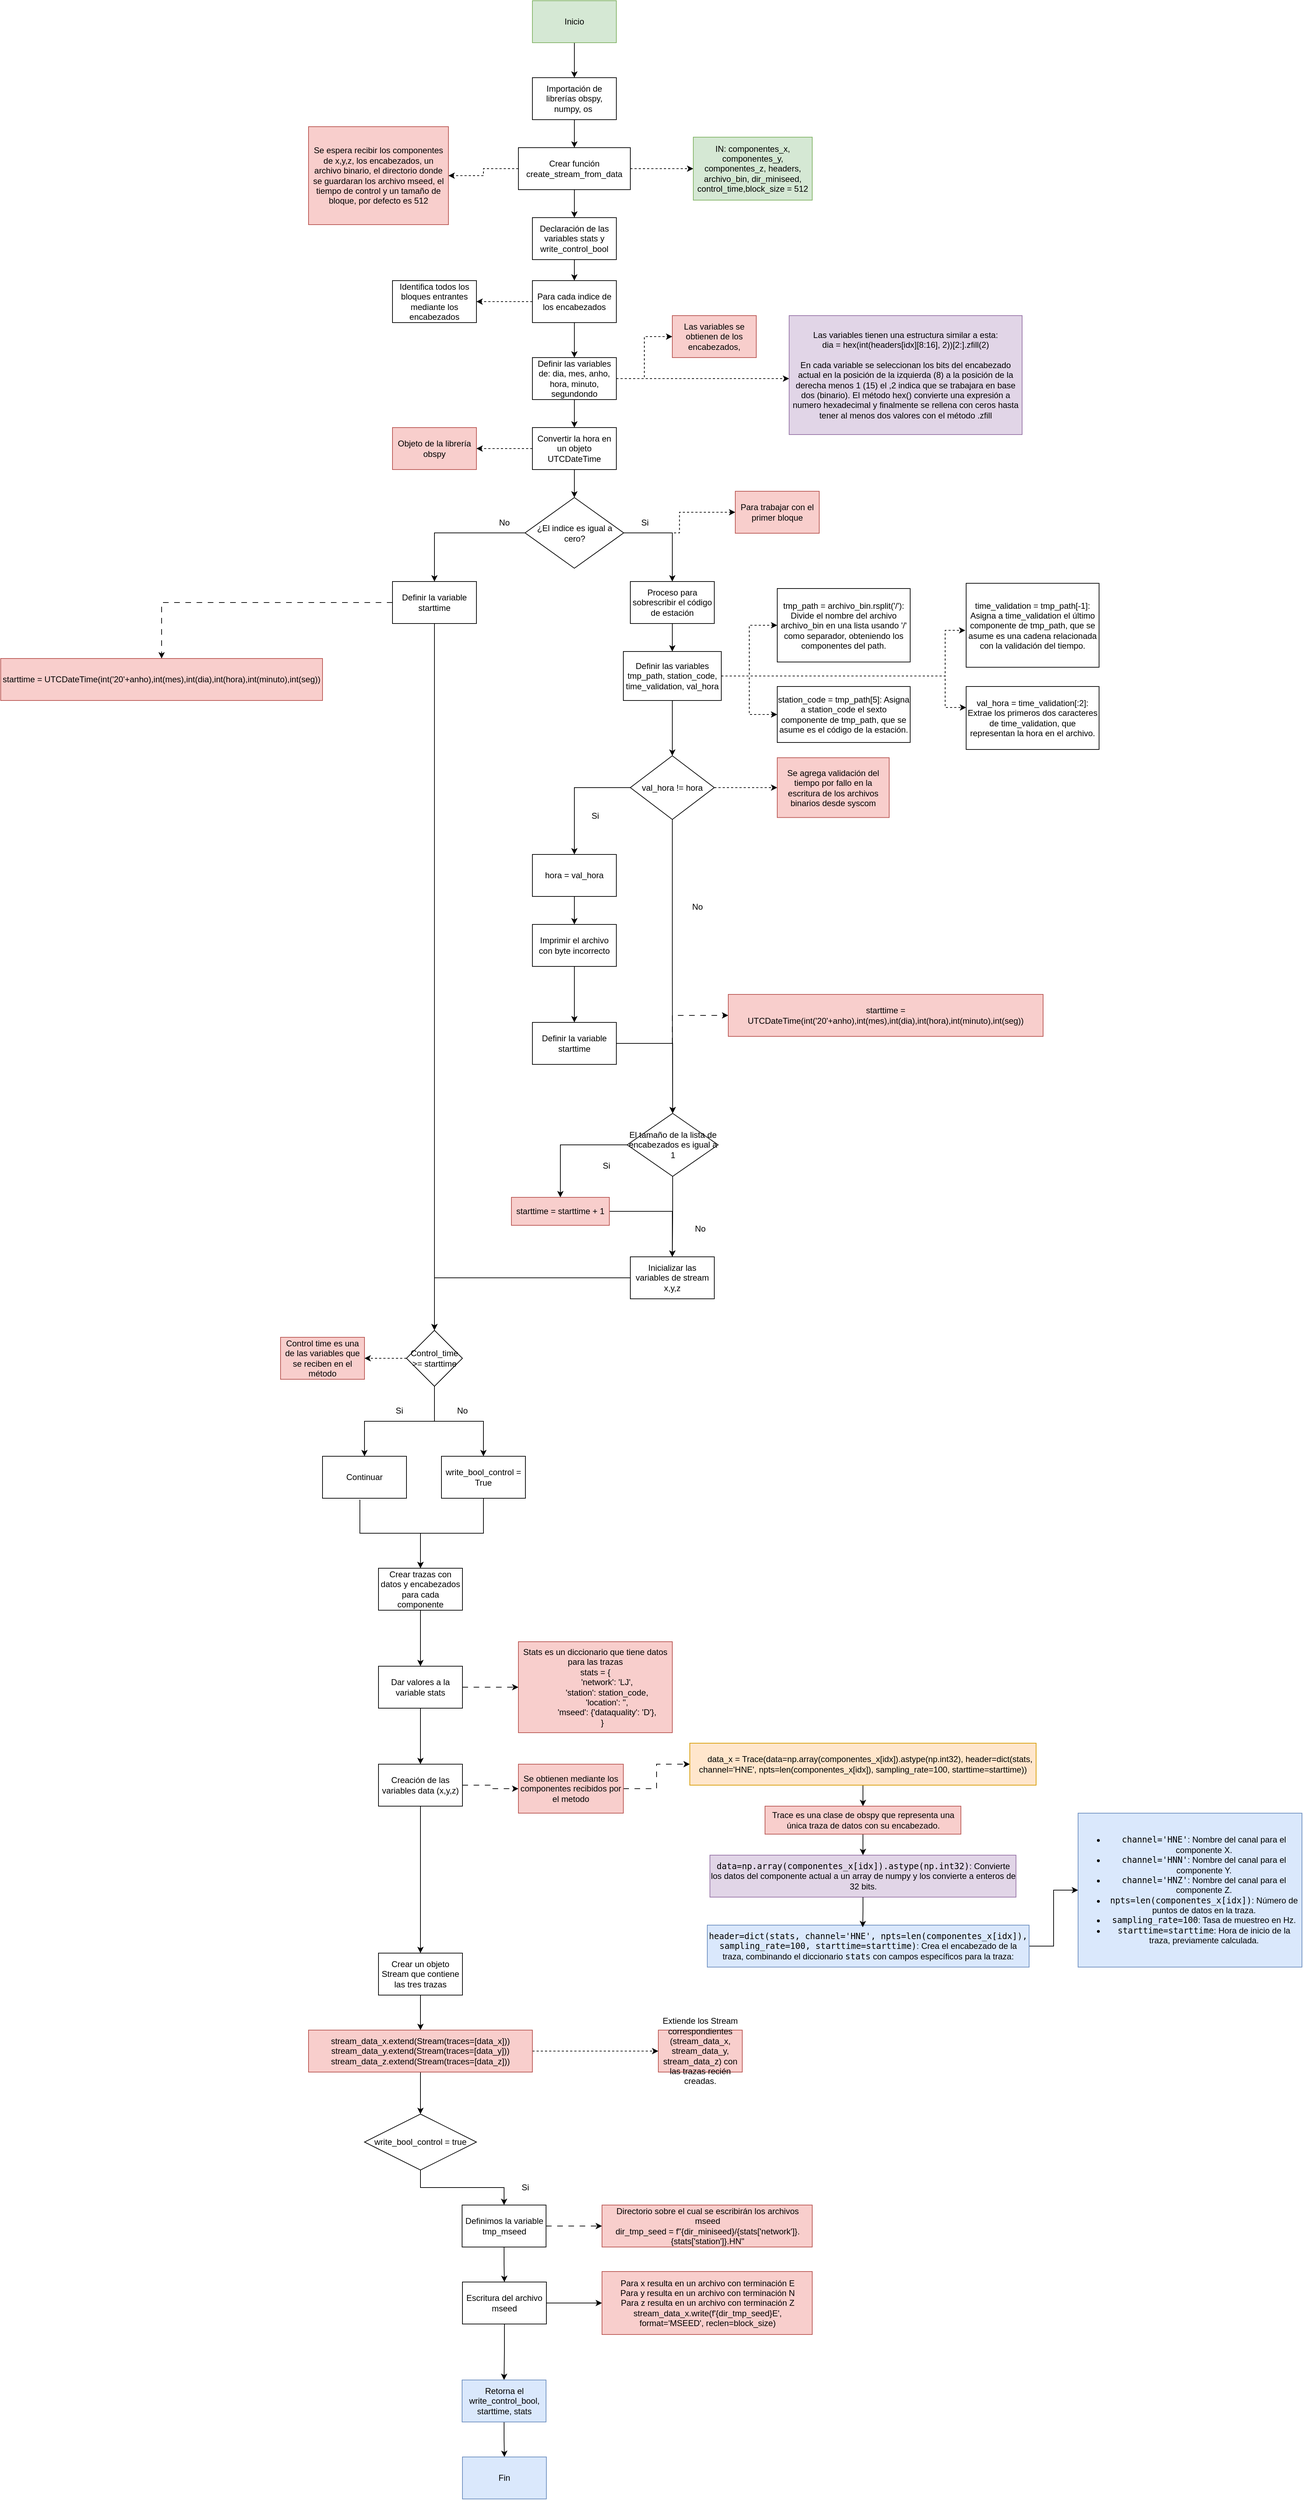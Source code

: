 <mxfile version="24.4.6" type="device">
  <diagram name="Página-1" id="OCESt99P7ZU4rnC9enDc">
    <mxGraphModel dx="4724" dy="2271" grid="1" gridSize="10" guides="1" tooltips="1" connect="1" arrows="1" fold="1" page="1" pageScale="1" pageWidth="827" pageHeight="1169" math="0" shadow="0">
      <root>
        <mxCell id="0" />
        <mxCell id="1" parent="0" />
        <mxCell id="uBLrUGadxd64Qi-E-q06-52" value="" style="edgeStyle=orthogonalEdgeStyle;rounded=0;orthogonalLoop=1;jettySize=auto;html=1;" edge="1" parent="1" source="uBLrUGadxd64Qi-E-q06-1" target="uBLrUGadxd64Qi-E-q06-51">
          <mxGeometry relative="1" as="geometry" />
        </mxCell>
        <mxCell id="uBLrUGadxd64Qi-E-q06-1" value="Inicio" style="rounded=0;whiteSpace=wrap;html=1;fillColor=#d5e8d4;strokeColor=#82b366;" vertex="1" parent="1">
          <mxGeometry x="340" y="10" width="120" height="60" as="geometry" />
        </mxCell>
        <mxCell id="uBLrUGadxd64Qi-E-q06-5" value="" style="edgeStyle=orthogonalEdgeStyle;rounded=0;orthogonalLoop=1;jettySize=auto;html=1;dashed=1;" edge="1" parent="1" source="uBLrUGadxd64Qi-E-q06-2" target="uBLrUGadxd64Qi-E-q06-4">
          <mxGeometry relative="1" as="geometry" />
        </mxCell>
        <mxCell id="uBLrUGadxd64Qi-E-q06-7" value="" style="edgeStyle=orthogonalEdgeStyle;rounded=0;orthogonalLoop=1;jettySize=auto;html=1;" edge="1" parent="1" source="uBLrUGadxd64Qi-E-q06-2" target="uBLrUGadxd64Qi-E-q06-6">
          <mxGeometry relative="1" as="geometry" />
        </mxCell>
        <mxCell id="uBLrUGadxd64Qi-E-q06-55" value="" style="edgeStyle=orthogonalEdgeStyle;rounded=0;orthogonalLoop=1;jettySize=auto;html=1;dashed=1;" edge="1" parent="1" source="uBLrUGadxd64Qi-E-q06-2" target="uBLrUGadxd64Qi-E-q06-54">
          <mxGeometry relative="1" as="geometry" />
        </mxCell>
        <mxCell id="uBLrUGadxd64Qi-E-q06-2" value="Crear&amp;nbsp;función create_stream_from_data" style="whiteSpace=wrap;html=1;rounded=0;" vertex="1" parent="1">
          <mxGeometry x="320" y="220" width="160" height="60" as="geometry" />
        </mxCell>
        <mxCell id="uBLrUGadxd64Qi-E-q06-4" value="&lt;div&gt;Se espera recibir los componentes de x,y,z, los encabezados, un archivo binario, el directorio donde se guardaran los archivo mseed, el tiempo de control y un tamaño de bloque, por defecto es 512&lt;br&gt;&lt;/div&gt;" style="whiteSpace=wrap;html=1;rounded=0;fillColor=#f8cecc;strokeColor=#b85450;" vertex="1" parent="1">
          <mxGeometry x="20" y="190" width="200" height="140" as="geometry" />
        </mxCell>
        <mxCell id="uBLrUGadxd64Qi-E-q06-9" value="" style="edgeStyle=orthogonalEdgeStyle;rounded=0;orthogonalLoop=1;jettySize=auto;html=1;" edge="1" parent="1" source="uBLrUGadxd64Qi-E-q06-6" target="uBLrUGadxd64Qi-E-q06-8">
          <mxGeometry relative="1" as="geometry" />
        </mxCell>
        <mxCell id="uBLrUGadxd64Qi-E-q06-6" value="Declaración de las variables stats y write_control_bool" style="whiteSpace=wrap;html=1;rounded=0;" vertex="1" parent="1">
          <mxGeometry x="340" y="320" width="120" height="60" as="geometry" />
        </mxCell>
        <mxCell id="uBLrUGadxd64Qi-E-q06-11" value="" style="edgeStyle=orthogonalEdgeStyle;rounded=0;orthogonalLoop=1;jettySize=auto;html=1;" edge="1" parent="1" source="uBLrUGadxd64Qi-E-q06-8" target="uBLrUGadxd64Qi-E-q06-10">
          <mxGeometry relative="1" as="geometry" />
        </mxCell>
        <mxCell id="uBLrUGadxd64Qi-E-q06-50" value="" style="edgeStyle=orthogonalEdgeStyle;rounded=0;orthogonalLoop=1;jettySize=auto;html=1;dashed=1;" edge="1" parent="1" source="uBLrUGadxd64Qi-E-q06-8" target="uBLrUGadxd64Qi-E-q06-49">
          <mxGeometry relative="1" as="geometry" />
        </mxCell>
        <mxCell id="uBLrUGadxd64Qi-E-q06-8" value="Para cada indice de los encabezados" style="whiteSpace=wrap;html=1;rounded=0;" vertex="1" parent="1">
          <mxGeometry x="340" y="410" width="120" height="60" as="geometry" />
        </mxCell>
        <mxCell id="uBLrUGadxd64Qi-E-q06-13" value="" style="edgeStyle=orthogonalEdgeStyle;rounded=0;orthogonalLoop=1;jettySize=auto;html=1;dashed=1;" edge="1" parent="1" source="uBLrUGadxd64Qi-E-q06-10" target="uBLrUGadxd64Qi-E-q06-12">
          <mxGeometry relative="1" as="geometry" />
        </mxCell>
        <mxCell id="uBLrUGadxd64Qi-E-q06-22" value="" style="edgeStyle=orthogonalEdgeStyle;rounded=0;orthogonalLoop=1;jettySize=auto;html=1;dashed=1;" edge="1" parent="1" source="uBLrUGadxd64Qi-E-q06-10" target="uBLrUGadxd64Qi-E-q06-21">
          <mxGeometry relative="1" as="geometry">
            <Array as="points">
              <mxPoint x="760" y="560" />
            </Array>
          </mxGeometry>
        </mxCell>
        <mxCell id="uBLrUGadxd64Qi-E-q06-32" value="" style="edgeStyle=orthogonalEdgeStyle;rounded=0;orthogonalLoop=1;jettySize=auto;html=1;" edge="1" parent="1" source="uBLrUGadxd64Qi-E-q06-10" target="uBLrUGadxd64Qi-E-q06-31">
          <mxGeometry relative="1" as="geometry" />
        </mxCell>
        <mxCell id="uBLrUGadxd64Qi-E-q06-10" value="Definir las variables de: dia, mes, anho, hora, minuto, segundondo" style="whiteSpace=wrap;html=1;rounded=0;" vertex="1" parent="1">
          <mxGeometry x="340" y="520" width="120" height="60" as="geometry" />
        </mxCell>
        <mxCell id="uBLrUGadxd64Qi-E-q06-12" value="Las variables se obtienen de los encabezados, " style="whiteSpace=wrap;html=1;rounded=0;fillColor=#f8cecc;strokeColor=#b85450;" vertex="1" parent="1">
          <mxGeometry x="540" y="460" width="120" height="60" as="geometry" />
        </mxCell>
        <mxCell id="uBLrUGadxd64Qi-E-q06-21" value="Las variables tienen una estructura similar a esta: &lt;br&gt;&lt;div&gt;dia = hex(int(headers[idx][8:16], 2))[2:].zfill(2)&lt;/div&gt;&lt;div&gt;&lt;br&gt;&lt;/div&gt;&lt;div&gt;En cada variable se seleccionan los bits del encabezado actual en la posición de la izquierda (8) a la posición de la derecha menos 1 (15) el ,2 indica que se trabajara en base dos (binario). El método hex() convierte una expresión a numero hexadecimal y finalmente se rellena con ceros hasta tener al menos dos valores con el método .zfill&lt;br&gt;&lt;/div&gt;" style="whiteSpace=wrap;html=1;rounded=0;fillColor=#e1d5e7;strokeColor=#9673a6;" vertex="1" parent="1">
          <mxGeometry x="707" y="460" width="333" height="170" as="geometry" />
        </mxCell>
        <mxCell id="uBLrUGadxd64Qi-E-q06-26" value="" style="edgeStyle=orthogonalEdgeStyle;rounded=0;orthogonalLoop=1;jettySize=auto;html=1;" edge="1" parent="1" source="uBLrUGadxd64Qi-E-q06-23" target="uBLrUGadxd64Qi-E-q06-25">
          <mxGeometry relative="1" as="geometry" />
        </mxCell>
        <mxCell id="uBLrUGadxd64Qi-E-q06-28" value="" style="edgeStyle=orthogonalEdgeStyle;rounded=0;orthogonalLoop=1;jettySize=auto;html=1;" edge="1" parent="1" source="uBLrUGadxd64Qi-E-q06-23" target="uBLrUGadxd64Qi-E-q06-27">
          <mxGeometry relative="1" as="geometry" />
        </mxCell>
        <mxCell id="uBLrUGadxd64Qi-E-q06-87" value="" style="edgeStyle=orthogonalEdgeStyle;rounded=0;orthogonalLoop=1;jettySize=auto;html=1;dashed=1;" edge="1" parent="1" source="uBLrUGadxd64Qi-E-q06-23" target="uBLrUGadxd64Qi-E-q06-86">
          <mxGeometry relative="1" as="geometry" />
        </mxCell>
        <mxCell id="uBLrUGadxd64Qi-E-q06-23" value="¿El indice es igual a cero?" style="rhombus;whiteSpace=wrap;html=1;rounded=0;" vertex="1" parent="1">
          <mxGeometry x="329.5" y="720" width="141" height="101" as="geometry" />
        </mxCell>
        <mxCell id="uBLrUGadxd64Qi-E-q06-35" value="" style="edgeStyle=orthogonalEdgeStyle;rounded=0;orthogonalLoop=1;jettySize=auto;html=1;dashed=1;dashPattern=8 8;" edge="1" parent="1" source="uBLrUGadxd64Qi-E-q06-25" target="uBLrUGadxd64Qi-E-q06-34">
          <mxGeometry relative="1" as="geometry" />
        </mxCell>
        <mxCell id="uBLrUGadxd64Qi-E-q06-98" value="" style="edgeStyle=orthogonalEdgeStyle;rounded=0;orthogonalLoop=1;jettySize=auto;html=1;entryX=0.5;entryY=0;entryDx=0;entryDy=0;" edge="1" parent="1" source="uBLrUGadxd64Qi-E-q06-25" target="uBLrUGadxd64Qi-E-q06-100">
          <mxGeometry relative="1" as="geometry">
            <mxPoint x="200" y="1980.0" as="targetPoint" />
          </mxGeometry>
        </mxCell>
        <mxCell id="uBLrUGadxd64Qi-E-q06-25" value="Definir la variable starttime" style="whiteSpace=wrap;html=1;rounded=0;" vertex="1" parent="1">
          <mxGeometry x="140" y="840" width="120" height="60" as="geometry" />
        </mxCell>
        <mxCell id="uBLrUGadxd64Qi-E-q06-37" value="" style="edgeStyle=orthogonalEdgeStyle;rounded=0;orthogonalLoop=1;jettySize=auto;html=1;" edge="1" parent="1" source="uBLrUGadxd64Qi-E-q06-27" target="uBLrUGadxd64Qi-E-q06-36">
          <mxGeometry relative="1" as="geometry" />
        </mxCell>
        <mxCell id="uBLrUGadxd64Qi-E-q06-27" value="Proceso para sobrescribir el código de estación " style="whiteSpace=wrap;html=1;rounded=0;" vertex="1" parent="1">
          <mxGeometry x="480" y="840" width="120" height="60" as="geometry" />
        </mxCell>
        <mxCell id="uBLrUGadxd64Qi-E-q06-29" value="No" style="text;html=1;align=center;verticalAlign=middle;whiteSpace=wrap;rounded=0;" vertex="1" parent="1">
          <mxGeometry x="269.5" y="740.5" width="60" height="30" as="geometry" />
        </mxCell>
        <mxCell id="uBLrUGadxd64Qi-E-q06-30" value="Si" style="text;html=1;align=center;verticalAlign=middle;whiteSpace=wrap;rounded=0;" vertex="1" parent="1">
          <mxGeometry x="470.5" y="740.5" width="60" height="30" as="geometry" />
        </mxCell>
        <mxCell id="uBLrUGadxd64Qi-E-q06-33" style="edgeStyle=orthogonalEdgeStyle;rounded=0;orthogonalLoop=1;jettySize=auto;html=1;entryX=0.5;entryY=0;entryDx=0;entryDy=0;" edge="1" parent="1" source="uBLrUGadxd64Qi-E-q06-31" target="uBLrUGadxd64Qi-E-q06-23">
          <mxGeometry relative="1" as="geometry" />
        </mxCell>
        <mxCell id="uBLrUGadxd64Qi-E-q06-39" value="" style="edgeStyle=orthogonalEdgeStyle;rounded=0;orthogonalLoop=1;jettySize=auto;html=1;dashed=1;" edge="1" parent="1" source="uBLrUGadxd64Qi-E-q06-31" target="uBLrUGadxd64Qi-E-q06-38">
          <mxGeometry relative="1" as="geometry" />
        </mxCell>
        <mxCell id="uBLrUGadxd64Qi-E-q06-31" value="Convertir la hora en un objeto UTCDateTime" style="whiteSpace=wrap;html=1;rounded=0;" vertex="1" parent="1">
          <mxGeometry x="340" y="620" width="120" height="60" as="geometry" />
        </mxCell>
        <mxCell id="uBLrUGadxd64Qi-E-q06-34" value="starttime = UTCDateTime(int(&#39;20&#39;+anho),int(mes),int(dia),int(hora),int(minuto),int(seg))" style="whiteSpace=wrap;html=1;rounded=0;fillColor=#f8cecc;strokeColor=#b85450;" vertex="1" parent="1">
          <mxGeometry x="-420" y="950" width="460" height="60" as="geometry" />
        </mxCell>
        <mxCell id="uBLrUGadxd64Qi-E-q06-41" value="" style="edgeStyle=orthogonalEdgeStyle;rounded=0;orthogonalLoop=1;jettySize=auto;html=1;dashed=1;" edge="1" parent="1" source="uBLrUGadxd64Qi-E-q06-36" target="uBLrUGadxd64Qi-E-q06-40">
          <mxGeometry relative="1" as="geometry" />
        </mxCell>
        <mxCell id="uBLrUGadxd64Qi-E-q06-47" value="" style="edgeStyle=orthogonalEdgeStyle;rounded=0;orthogonalLoop=1;jettySize=auto;html=1;exitX=1;exitY=0.5;exitDx=0;exitDy=0;dashed=1;entryX=-0.006;entryY=0.561;entryDx=0;entryDy=0;entryPerimeter=0;" edge="1" parent="1" source="uBLrUGadxd64Qi-E-q06-36" target="uBLrUGadxd64Qi-E-q06-46">
          <mxGeometry relative="1" as="geometry">
            <mxPoint x="640" y="960.02" as="sourcePoint" />
            <Array as="points">
              <mxPoint x="930" y="975" />
              <mxPoint x="930" y="910" />
            </Array>
          </mxGeometry>
        </mxCell>
        <mxCell id="uBLrUGadxd64Qi-E-q06-48" style="edgeStyle=orthogonalEdgeStyle;rounded=0;orthogonalLoop=1;jettySize=auto;html=1;exitX=1;exitY=0.5;exitDx=0;exitDy=0;entryX=0;entryY=0.5;entryDx=0;entryDy=0;dashed=1;" edge="1" parent="1" source="uBLrUGadxd64Qi-E-q06-36" target="uBLrUGadxd64Qi-E-q06-44">
          <mxGeometry relative="1" as="geometry" />
        </mxCell>
        <mxCell id="uBLrUGadxd64Qi-E-q06-57" value="" style="edgeStyle=orthogonalEdgeStyle;rounded=0;orthogonalLoop=1;jettySize=auto;html=1;dashed=1;" edge="1" parent="1" source="uBLrUGadxd64Qi-E-q06-36" target="uBLrUGadxd64Qi-E-q06-56">
          <mxGeometry relative="1" as="geometry">
            <Array as="points">
              <mxPoint x="930" y="975" />
              <mxPoint x="930" y="1020" />
            </Array>
          </mxGeometry>
        </mxCell>
        <mxCell id="uBLrUGadxd64Qi-E-q06-61" value="" style="edgeStyle=orthogonalEdgeStyle;rounded=0;orthogonalLoop=1;jettySize=auto;html=1;" edge="1" parent="1" source="uBLrUGadxd64Qi-E-q06-36" target="uBLrUGadxd64Qi-E-q06-60">
          <mxGeometry relative="1" as="geometry" />
        </mxCell>
        <mxCell id="uBLrUGadxd64Qi-E-q06-36" value="Definir las variables tmp_path, station_code, time_validation, val_hora" style="whiteSpace=wrap;html=1;rounded=0;" vertex="1" parent="1">
          <mxGeometry x="470" y="940" width="140" height="70" as="geometry" />
        </mxCell>
        <mxCell id="uBLrUGadxd64Qi-E-q06-38" value="Objeto de la librería obspy" style="whiteSpace=wrap;html=1;rounded=0;fillColor=#f8cecc;strokeColor=#b85450;" vertex="1" parent="1">
          <mxGeometry x="140" y="620" width="120" height="60" as="geometry" />
        </mxCell>
        <mxCell id="uBLrUGadxd64Qi-E-q06-40" value="tmp_path = archivo_bin.rsplit(&#39;/&#39;): Divide el nombre del archivo archivo_bin en una lista usando &#39;/&#39; como separador, obteniendo los componentes del path." style="whiteSpace=wrap;html=1;rounded=0;" vertex="1" parent="1">
          <mxGeometry x="690" y="850" width="190" height="105" as="geometry" />
        </mxCell>
        <mxCell id="uBLrUGadxd64Qi-E-q06-44" value="station_code = tmp_path[5]: Asigna a station_code el sexto componente de tmp_path, que se asume es el código de la estación." style="whiteSpace=wrap;html=1;rounded=0;" vertex="1" parent="1">
          <mxGeometry x="690" y="990" width="190" height="80" as="geometry" />
        </mxCell>
        <mxCell id="uBLrUGadxd64Qi-E-q06-46" value="time_validation = tmp_path[-1]: Asigna a time_validation el último componente de tmp_path, que se asume es una cadena relacionada con la validación del tiempo." style="whiteSpace=wrap;html=1;rounded=0;" vertex="1" parent="1">
          <mxGeometry x="960" y="842.5" width="190" height="120" as="geometry" />
        </mxCell>
        <mxCell id="uBLrUGadxd64Qi-E-q06-49" value="Identifica todos los bloques entrantes mediante los encabezados" style="whiteSpace=wrap;html=1;rounded=0;" vertex="1" parent="1">
          <mxGeometry x="140" y="410" width="120" height="60" as="geometry" />
        </mxCell>
        <mxCell id="uBLrUGadxd64Qi-E-q06-53" style="edgeStyle=orthogonalEdgeStyle;rounded=0;orthogonalLoop=1;jettySize=auto;html=1;entryX=0.5;entryY=0;entryDx=0;entryDy=0;" edge="1" parent="1" source="uBLrUGadxd64Qi-E-q06-51" target="uBLrUGadxd64Qi-E-q06-2">
          <mxGeometry relative="1" as="geometry" />
        </mxCell>
        <mxCell id="uBLrUGadxd64Qi-E-q06-51" value="Importación de librerías obspy, numpy, os&amp;nbsp; " style="whiteSpace=wrap;html=1;rounded=0;" vertex="1" parent="1">
          <mxGeometry x="340" y="120" width="120" height="60" as="geometry" />
        </mxCell>
        <mxCell id="uBLrUGadxd64Qi-E-q06-54" value="IN: componentes_x, componentes_y, componentes_z, headers, archivo_bin, dir_miniseed, control_time,block_size = 512" style="whiteSpace=wrap;html=1;rounded=0;fillColor=#d5e8d4;strokeColor=#82b366;" vertex="1" parent="1">
          <mxGeometry x="570" y="205" width="170" height="90" as="geometry" />
        </mxCell>
        <mxCell id="uBLrUGadxd64Qi-E-q06-56" value="val_hora = time_validation[:2]: Extrae los primeros dos caracteres de time_validation, que representan la hora en el archivo." style="whiteSpace=wrap;html=1;rounded=0;" vertex="1" parent="1">
          <mxGeometry x="960" y="990" width="190" height="90" as="geometry" />
        </mxCell>
        <mxCell id="uBLrUGadxd64Qi-E-q06-63" value="" style="edgeStyle=orthogonalEdgeStyle;rounded=0;orthogonalLoop=1;jettySize=auto;html=1;dashed=1;" edge="1" parent="1" source="uBLrUGadxd64Qi-E-q06-60" target="uBLrUGadxd64Qi-E-q06-62">
          <mxGeometry relative="1" as="geometry" />
        </mxCell>
        <mxCell id="uBLrUGadxd64Qi-E-q06-67" value="" style="edgeStyle=orthogonalEdgeStyle;rounded=0;orthogonalLoop=1;jettySize=auto;html=1;" edge="1" parent="1" source="uBLrUGadxd64Qi-E-q06-60" target="uBLrUGadxd64Qi-E-q06-66">
          <mxGeometry relative="1" as="geometry" />
        </mxCell>
        <mxCell id="uBLrUGadxd64Qi-E-q06-77" style="edgeStyle=orthogonalEdgeStyle;rounded=0;orthogonalLoop=1;jettySize=auto;html=1;entryX=0.5;entryY=0;entryDx=0;entryDy=0;" edge="1" parent="1" source="uBLrUGadxd64Qi-E-q06-60" target="uBLrUGadxd64Qi-E-q06-75">
          <mxGeometry relative="1" as="geometry" />
        </mxCell>
        <mxCell id="uBLrUGadxd64Qi-E-q06-60" value="val_hora != hora" style="rhombus;whiteSpace=wrap;html=1;rounded=0;" vertex="1" parent="1">
          <mxGeometry x="480" y="1089" width="120" height="91" as="geometry" />
        </mxCell>
        <mxCell id="uBLrUGadxd64Qi-E-q06-62" value="Se agrega validación del tiempo por fallo en la escritura de los archivos binarios desde syscom" style="whiteSpace=wrap;html=1;rounded=0;fillColor=#f8cecc;strokeColor=#b85450;" vertex="1" parent="1">
          <mxGeometry x="690" y="1091.75" width="160" height="85.5" as="geometry" />
        </mxCell>
        <mxCell id="uBLrUGadxd64Qi-E-q06-71" value="" style="edgeStyle=orthogonalEdgeStyle;rounded=0;orthogonalLoop=1;jettySize=auto;html=1;" edge="1" parent="1" source="uBLrUGadxd64Qi-E-q06-66" target="uBLrUGadxd64Qi-E-q06-70">
          <mxGeometry relative="1" as="geometry" />
        </mxCell>
        <mxCell id="uBLrUGadxd64Qi-E-q06-66" value="hora = val_hora" style="whiteSpace=wrap;html=1;rounded=0;" vertex="1" parent="1">
          <mxGeometry x="340" y="1230" width="120" height="60" as="geometry" />
        </mxCell>
        <mxCell id="uBLrUGadxd64Qi-E-q06-68" value="Si" style="text;html=1;align=center;verticalAlign=middle;whiteSpace=wrap;rounded=0;" vertex="1" parent="1">
          <mxGeometry x="400" y="1160" width="60" height="30" as="geometry" />
        </mxCell>
        <mxCell id="uBLrUGadxd64Qi-E-q06-69" value="No" style="text;html=1;align=center;verticalAlign=middle;whiteSpace=wrap;rounded=0;" vertex="1" parent="1">
          <mxGeometry x="545.5" y="1290" width="60" height="30" as="geometry" />
        </mxCell>
        <mxCell id="uBLrUGadxd64Qi-E-q06-93" value="" style="edgeStyle=orthogonalEdgeStyle;rounded=0;orthogonalLoop=1;jettySize=auto;html=1;" edge="1" parent="1" source="uBLrUGadxd64Qi-E-q06-70" target="uBLrUGadxd64Qi-E-q06-92">
          <mxGeometry relative="1" as="geometry" />
        </mxCell>
        <mxCell id="uBLrUGadxd64Qi-E-q06-70" value="Imprimir el archivo con byte incorrecto" style="whiteSpace=wrap;html=1;rounded=0;" vertex="1" parent="1">
          <mxGeometry x="340" y="1330" width="120" height="60" as="geometry" />
        </mxCell>
        <mxCell id="uBLrUGadxd64Qi-E-q06-79" value="" style="edgeStyle=orthogonalEdgeStyle;rounded=0;orthogonalLoop=1;jettySize=auto;html=1;" edge="1" parent="1" source="uBLrUGadxd64Qi-E-q06-75" target="uBLrUGadxd64Qi-E-q06-78">
          <mxGeometry relative="1" as="geometry" />
        </mxCell>
        <mxCell id="uBLrUGadxd64Qi-E-q06-83" value="" style="edgeStyle=orthogonalEdgeStyle;rounded=0;orthogonalLoop=1;jettySize=auto;html=1;" edge="1" parent="1" source="uBLrUGadxd64Qi-E-q06-75" target="uBLrUGadxd64Qi-E-q06-82">
          <mxGeometry relative="1" as="geometry" />
        </mxCell>
        <mxCell id="uBLrUGadxd64Qi-E-q06-75" value="El tamaño de la lista de encabezados es igual a 1 " style="rhombus;whiteSpace=wrap;html=1;" vertex="1" parent="1">
          <mxGeometry x="475.5" y="1600" width="130" height="90" as="geometry" />
        </mxCell>
        <mxCell id="uBLrUGadxd64Qi-E-q06-84" style="edgeStyle=orthogonalEdgeStyle;rounded=0;orthogonalLoop=1;jettySize=auto;html=1;entryX=0.5;entryY=0;entryDx=0;entryDy=0;" edge="1" parent="1" source="uBLrUGadxd64Qi-E-q06-78" target="uBLrUGadxd64Qi-E-q06-82">
          <mxGeometry relative="1" as="geometry" />
        </mxCell>
        <mxCell id="uBLrUGadxd64Qi-E-q06-78" value="starttime = starttime + 1 " style="whiteSpace=wrap;html=1;fillColor=#f8cecc;strokeColor=#b85450;" vertex="1" parent="1">
          <mxGeometry x="310" y="1720" width="140" height="40" as="geometry" />
        </mxCell>
        <mxCell id="uBLrUGadxd64Qi-E-q06-80" value="Si" style="text;html=1;align=center;verticalAlign=middle;whiteSpace=wrap;rounded=0;" vertex="1" parent="1">
          <mxGeometry x="415.5" y="1660" width="60" height="30" as="geometry" />
        </mxCell>
        <mxCell id="uBLrUGadxd64Qi-E-q06-99" style="edgeStyle=orthogonalEdgeStyle;rounded=0;orthogonalLoop=1;jettySize=auto;html=1;entryX=0.5;entryY=0;entryDx=0;entryDy=0;" edge="1" parent="1" source="uBLrUGadxd64Qi-E-q06-82" target="uBLrUGadxd64Qi-E-q06-100">
          <mxGeometry relative="1" as="geometry">
            <mxPoint x="200.053" y="1980.0" as="targetPoint" />
            <Array as="points">
              <mxPoint x="200" y="1835" />
            </Array>
          </mxGeometry>
        </mxCell>
        <mxCell id="uBLrUGadxd64Qi-E-q06-82" value="Inicializar las variables de stream x,y,z" style="whiteSpace=wrap;html=1;" vertex="1" parent="1">
          <mxGeometry x="480" y="1805" width="120" height="60" as="geometry" />
        </mxCell>
        <mxCell id="uBLrUGadxd64Qi-E-q06-85" value="No" style="text;html=1;align=center;verticalAlign=middle;whiteSpace=wrap;rounded=0;" vertex="1" parent="1">
          <mxGeometry x="550" y="1750" width="60" height="30" as="geometry" />
        </mxCell>
        <mxCell id="uBLrUGadxd64Qi-E-q06-86" value="Para trabajar con el primer bloque" style="whiteSpace=wrap;html=1;rounded=0;fillColor=#f8cecc;strokeColor=#b85450;" vertex="1" parent="1">
          <mxGeometry x="630" y="711" width="120" height="60" as="geometry" />
        </mxCell>
        <mxCell id="uBLrUGadxd64Qi-E-q06-95" value="" style="edgeStyle=orthogonalEdgeStyle;rounded=0;orthogonalLoop=1;jettySize=auto;html=1;dashed=1;dashPattern=8 8;" edge="1" parent="1" source="uBLrUGadxd64Qi-E-q06-92" target="uBLrUGadxd64Qi-E-q06-94">
          <mxGeometry relative="1" as="geometry" />
        </mxCell>
        <mxCell id="uBLrUGadxd64Qi-E-q06-96" style="edgeStyle=orthogonalEdgeStyle;rounded=0;orthogonalLoop=1;jettySize=auto;html=1;entryX=0.5;entryY=0;entryDx=0;entryDy=0;" edge="1" parent="1" source="uBLrUGadxd64Qi-E-q06-92" target="uBLrUGadxd64Qi-E-q06-75">
          <mxGeometry relative="1" as="geometry" />
        </mxCell>
        <mxCell id="uBLrUGadxd64Qi-E-q06-92" value="Definir la variable starttime" style="whiteSpace=wrap;html=1;rounded=0;" vertex="1" parent="1">
          <mxGeometry x="340" y="1470" width="120" height="60" as="geometry" />
        </mxCell>
        <mxCell id="uBLrUGadxd64Qi-E-q06-94" value="starttime = UTCDateTime(int(&#39;20&#39;+anho),int(mes),int(dia),int(hora),int(minuto),int(seg))" style="whiteSpace=wrap;html=1;rounded=0;fillColor=#f8cecc;strokeColor=#b85450;" vertex="1" parent="1">
          <mxGeometry x="620" y="1430" width="450" height="60" as="geometry" />
        </mxCell>
        <mxCell id="uBLrUGadxd64Qi-E-q06-103" value="" style="edgeStyle=orthogonalEdgeStyle;rounded=0;orthogonalLoop=1;jettySize=auto;html=1;dashed=1;" edge="1" parent="1" source="uBLrUGadxd64Qi-E-q06-100" target="uBLrUGadxd64Qi-E-q06-102">
          <mxGeometry relative="1" as="geometry" />
        </mxCell>
        <mxCell id="uBLrUGadxd64Qi-E-q06-105" value="" style="edgeStyle=orthogonalEdgeStyle;rounded=0;orthogonalLoop=1;jettySize=auto;html=1;" edge="1" parent="1" source="uBLrUGadxd64Qi-E-q06-100" target="uBLrUGadxd64Qi-E-q06-104">
          <mxGeometry relative="1" as="geometry" />
        </mxCell>
        <mxCell id="uBLrUGadxd64Qi-E-q06-108" value="" style="edgeStyle=orthogonalEdgeStyle;rounded=0;orthogonalLoop=1;jettySize=auto;html=1;" edge="1" parent="1" source="uBLrUGadxd64Qi-E-q06-100" target="uBLrUGadxd64Qi-E-q06-107">
          <mxGeometry relative="1" as="geometry" />
        </mxCell>
        <mxCell id="uBLrUGadxd64Qi-E-q06-100" value="Control_time &amp;gt;= starttime" style="rhombus;whiteSpace=wrap;html=1;" vertex="1" parent="1">
          <mxGeometry x="160" y="1910" width="80" height="80" as="geometry" />
        </mxCell>
        <mxCell id="uBLrUGadxd64Qi-E-q06-102" value="Control time es una de las variables que se reciben en el método " style="whiteSpace=wrap;html=1;fillColor=#f8cecc;strokeColor=#b85450;" vertex="1" parent="1">
          <mxGeometry x="-20" y="1920" width="120" height="60" as="geometry" />
        </mxCell>
        <mxCell id="uBLrUGadxd64Qi-E-q06-111" value="" style="edgeStyle=orthogonalEdgeStyle;rounded=0;orthogonalLoop=1;jettySize=auto;html=1;exitX=0.445;exitY=1.033;exitDx=0;exitDy=0;exitPerimeter=0;" edge="1" parent="1" source="uBLrUGadxd64Qi-E-q06-104" target="uBLrUGadxd64Qi-E-q06-110">
          <mxGeometry relative="1" as="geometry">
            <mxPoint x="80" y="2160" as="sourcePoint" />
          </mxGeometry>
        </mxCell>
        <mxCell id="uBLrUGadxd64Qi-E-q06-104" value="&lt;div&gt;Continuar&lt;/div&gt;" style="whiteSpace=wrap;html=1;" vertex="1" parent="1">
          <mxGeometry x="40" y="2090" width="120" height="60" as="geometry" />
        </mxCell>
        <mxCell id="uBLrUGadxd64Qi-E-q06-106" value="Si" style="text;html=1;align=center;verticalAlign=middle;whiteSpace=wrap;rounded=0;" vertex="1" parent="1">
          <mxGeometry x="120" y="2010" width="60" height="30" as="geometry" />
        </mxCell>
        <mxCell id="uBLrUGadxd64Qi-E-q06-112" style="edgeStyle=orthogonalEdgeStyle;rounded=0;orthogonalLoop=1;jettySize=auto;html=1;entryX=0.5;entryY=0;entryDx=0;entryDy=0;" edge="1" parent="1" source="uBLrUGadxd64Qi-E-q06-107" target="uBLrUGadxd64Qi-E-q06-110">
          <mxGeometry relative="1" as="geometry" />
        </mxCell>
        <mxCell id="uBLrUGadxd64Qi-E-q06-107" value="write_bool_control = True" style="whiteSpace=wrap;html=1;" vertex="1" parent="1">
          <mxGeometry x="210" y="2090" width="120" height="60" as="geometry" />
        </mxCell>
        <mxCell id="uBLrUGadxd64Qi-E-q06-109" value="No" style="text;html=1;align=center;verticalAlign=middle;whiteSpace=wrap;rounded=0;" vertex="1" parent="1">
          <mxGeometry x="210" y="2010" width="60" height="30" as="geometry" />
        </mxCell>
        <mxCell id="uBLrUGadxd64Qi-E-q06-114" value="" style="edgeStyle=orthogonalEdgeStyle;rounded=0;orthogonalLoop=1;jettySize=auto;html=1;" edge="1" parent="1" source="uBLrUGadxd64Qi-E-q06-110" target="uBLrUGadxd64Qi-E-q06-113">
          <mxGeometry relative="1" as="geometry" />
        </mxCell>
        <mxCell id="uBLrUGadxd64Qi-E-q06-110" value="Crear trazas con datos y encabezados para cada componente" style="whiteSpace=wrap;html=1;" vertex="1" parent="1">
          <mxGeometry x="120" y="2250" width="120" height="60" as="geometry" />
        </mxCell>
        <mxCell id="uBLrUGadxd64Qi-E-q06-116" value="" style="edgeStyle=orthogonalEdgeStyle;rounded=0;orthogonalLoop=1;jettySize=auto;html=1;dashed=1;dashPattern=8 8;" edge="1" parent="1" source="uBLrUGadxd64Qi-E-q06-113" target="uBLrUGadxd64Qi-E-q06-115">
          <mxGeometry relative="1" as="geometry" />
        </mxCell>
        <mxCell id="uBLrUGadxd64Qi-E-q06-118" value="" style="edgeStyle=orthogonalEdgeStyle;rounded=0;orthogonalLoop=1;jettySize=auto;html=1;" edge="1" parent="1" source="uBLrUGadxd64Qi-E-q06-113" target="uBLrUGadxd64Qi-E-q06-117">
          <mxGeometry relative="1" as="geometry" />
        </mxCell>
        <mxCell id="uBLrUGadxd64Qi-E-q06-113" value="Dar valores a la variable stats" style="whiteSpace=wrap;html=1;" vertex="1" parent="1">
          <mxGeometry x="120" y="2390" width="120" height="60" as="geometry" />
        </mxCell>
        <mxCell id="uBLrUGadxd64Qi-E-q06-115" value="Stats es un diccionario que tiene datos para las trazas&lt;br&gt;stats = {&lt;br&gt;&amp;nbsp;&amp;nbsp;&amp;nbsp;&amp;nbsp;&amp;nbsp;&amp;nbsp;&amp;nbsp;&amp;nbsp;&amp;nbsp; &#39;network&#39;: &#39;LJ&#39;,&lt;br&gt;&amp;nbsp;&amp;nbsp;&amp;nbsp;&amp;nbsp;&amp;nbsp;&amp;nbsp;&amp;nbsp;&amp;nbsp;&amp;nbsp; &#39;station&#39;: station_code,&lt;br&gt;&amp;nbsp;&amp;nbsp;&amp;nbsp;&amp;nbsp;&amp;nbsp;&amp;nbsp;&amp;nbsp;&amp;nbsp;&amp;nbsp; &#39;location&#39;: &#39;&#39;,&lt;br&gt;&amp;nbsp;&amp;nbsp;&amp;nbsp;&amp;nbsp;&amp;nbsp;&amp;nbsp;&amp;nbsp;&amp;nbsp;&amp;nbsp; &#39;mseed&#39;: {&#39;dataquality&#39;: &#39;D&#39;},&lt;br&gt;&amp;nbsp;&amp;nbsp;&amp;nbsp;&amp;nbsp;&amp;nbsp; }" style="whiteSpace=wrap;html=1;fillColor=#f8cecc;strokeColor=#b85450;" vertex="1" parent="1">
          <mxGeometry x="320" y="2355" width="220" height="130" as="geometry" />
        </mxCell>
        <mxCell id="uBLrUGadxd64Qi-E-q06-120" value="" style="edgeStyle=orthogonalEdgeStyle;rounded=0;orthogonalLoop=1;jettySize=auto;html=1;dashed=1;dashPattern=8 8;" edge="1" parent="1" source="uBLrUGadxd64Qi-E-q06-117" target="uBLrUGadxd64Qi-E-q06-119">
          <mxGeometry relative="1" as="geometry" />
        </mxCell>
        <mxCell id="uBLrUGadxd64Qi-E-q06-132" value="" style="edgeStyle=orthogonalEdgeStyle;rounded=0;orthogonalLoop=1;jettySize=auto;html=1;" edge="1" parent="1" source="uBLrUGadxd64Qi-E-q06-117" target="uBLrUGadxd64Qi-E-q06-131">
          <mxGeometry relative="1" as="geometry" />
        </mxCell>
        <mxCell id="uBLrUGadxd64Qi-E-q06-117" value="Creación de las variables data (x,y,z)" style="whiteSpace=wrap;html=1;" vertex="1" parent="1">
          <mxGeometry x="120" y="2530" width="120" height="60" as="geometry" />
        </mxCell>
        <mxCell id="uBLrUGadxd64Qi-E-q06-122" value="" style="edgeStyle=orthogonalEdgeStyle;rounded=0;orthogonalLoop=1;jettySize=auto;html=1;dashed=1;dashPattern=8 8;" edge="1" parent="1" source="uBLrUGadxd64Qi-E-q06-119" target="uBLrUGadxd64Qi-E-q06-121">
          <mxGeometry relative="1" as="geometry" />
        </mxCell>
        <mxCell id="uBLrUGadxd64Qi-E-q06-119" value="Se obtienen mediante los componentes recibidos por el metodo" style="whiteSpace=wrap;html=1;fillColor=#f8cecc;strokeColor=#b85450;" vertex="1" parent="1">
          <mxGeometry x="320" y="2530" width="150" height="70" as="geometry" />
        </mxCell>
        <mxCell id="uBLrUGadxd64Qi-E-q06-130" style="edgeStyle=orthogonalEdgeStyle;rounded=0;orthogonalLoop=1;jettySize=auto;html=1;entryX=0.5;entryY=0;entryDx=0;entryDy=0;" edge="1" parent="1" source="uBLrUGadxd64Qi-E-q06-121" target="uBLrUGadxd64Qi-E-q06-127">
          <mxGeometry relative="1" as="geometry" />
        </mxCell>
        <mxCell id="uBLrUGadxd64Qi-E-q06-121" value="&amp;nbsp;&amp;nbsp;&amp;nbsp;&amp;nbsp;&amp;nbsp; data_x = Trace(data=np.array(componentes_x[idx]).astype(np.int32), header=dict(stats, channel=&#39;HNE&#39;, npts=len(componentes_x[idx]), sampling_rate=100, starttime=starttime))" style="whiteSpace=wrap;html=1;fillColor=#ffe6cc;strokeColor=#d79b00;" vertex="1" parent="1">
          <mxGeometry x="565" y="2500" width="495" height="60" as="geometry" />
        </mxCell>
        <mxCell id="uBLrUGadxd64Qi-E-q06-152" value="" style="edgeStyle=orthogonalEdgeStyle;rounded=0;orthogonalLoop=1;jettySize=auto;html=1;" edge="1" parent="1" source="uBLrUGadxd64Qi-E-q06-123" target="uBLrUGadxd64Qi-E-q06-151">
          <mxGeometry relative="1" as="geometry" />
        </mxCell>
        <mxCell id="uBLrUGadxd64Qi-E-q06-123" value="&lt;code&gt;header=dict(stats, channel=&#39;HNE&#39;, npts=len(componentes_x[idx]), sampling_rate=100, starttime=starttime)&lt;/code&gt;: Crea el encabezado de la traza, combinando el diccionario &lt;code&gt;stats&lt;/code&gt; con campos específicos para la traza:" style="whiteSpace=wrap;html=1;fillColor=#dae8fc;strokeColor=#6c8ebf;" vertex="1" parent="1">
          <mxGeometry x="590" y="2760" width="460" height="60" as="geometry" />
        </mxCell>
        <mxCell id="uBLrUGadxd64Qi-E-q06-147" value="" style="edgeStyle=orthogonalEdgeStyle;rounded=0;orthogonalLoop=1;jettySize=auto;html=1;" edge="1" parent="1" source="uBLrUGadxd64Qi-E-q06-127" target="uBLrUGadxd64Qi-E-q06-146">
          <mxGeometry relative="1" as="geometry" />
        </mxCell>
        <mxCell id="uBLrUGadxd64Qi-E-q06-127" value="Trace es una clase de obspy que representa una única traza de datos con su encabezado." style="whiteSpace=wrap;html=1;fillColor=#f8cecc;strokeColor=#b85450;" vertex="1" parent="1">
          <mxGeometry x="672.5" y="2590" width="280" height="40" as="geometry" />
        </mxCell>
        <mxCell id="uBLrUGadxd64Qi-E-q06-134" value="" style="edgeStyle=orthogonalEdgeStyle;rounded=0;orthogonalLoop=1;jettySize=auto;html=1;" edge="1" parent="1" source="uBLrUGadxd64Qi-E-q06-131" target="uBLrUGadxd64Qi-E-q06-133">
          <mxGeometry relative="1" as="geometry" />
        </mxCell>
        <mxCell id="uBLrUGadxd64Qi-E-q06-131" value="Crear un objeto Stream que contiene las tres trazas" style="whiteSpace=wrap;html=1;" vertex="1" parent="1">
          <mxGeometry x="120" y="2800" width="120" height="60" as="geometry" />
        </mxCell>
        <mxCell id="uBLrUGadxd64Qi-E-q06-138" value="" style="edgeStyle=orthogonalEdgeStyle;rounded=0;orthogonalLoop=1;jettySize=auto;html=1;" edge="1" parent="1" source="uBLrUGadxd64Qi-E-q06-133" target="uBLrUGadxd64Qi-E-q06-137">
          <mxGeometry relative="1" as="geometry" />
        </mxCell>
        <mxCell id="uBLrUGadxd64Qi-E-q06-150" value="" style="edgeStyle=orthogonalEdgeStyle;rounded=0;orthogonalLoop=1;jettySize=auto;html=1;dashed=1;" edge="1" parent="1" source="uBLrUGadxd64Qi-E-q06-133" target="uBLrUGadxd64Qi-E-q06-149">
          <mxGeometry relative="1" as="geometry" />
        </mxCell>
        <mxCell id="uBLrUGadxd64Qi-E-q06-133" value="stream_data_x.extend(Stream(traces=[data_x]))&lt;br&gt;stream_data_y.extend(Stream(traces=[data_y]))&lt;br&gt;stream_data_z.extend(Stream(traces=[data_z]))" style="whiteSpace=wrap;html=1;fillColor=#f8cecc;strokeColor=#b85450;" vertex="1" parent="1">
          <mxGeometry x="20" y="2910" width="320" height="60" as="geometry" />
        </mxCell>
        <mxCell id="uBLrUGadxd64Qi-E-q06-140" value="" style="edgeStyle=orthogonalEdgeStyle;rounded=0;orthogonalLoop=1;jettySize=auto;html=1;" edge="1" parent="1" source="uBLrUGadxd64Qi-E-q06-137" target="uBLrUGadxd64Qi-E-q06-139">
          <mxGeometry relative="1" as="geometry" />
        </mxCell>
        <mxCell id="uBLrUGadxd64Qi-E-q06-137" value="write_bool_control = true" style="rhombus;whiteSpace=wrap;html=1;" vertex="1" parent="1">
          <mxGeometry x="100" y="3030" width="160" height="80" as="geometry" />
        </mxCell>
        <mxCell id="uBLrUGadxd64Qi-E-q06-143" value="" style="edgeStyle=orthogonalEdgeStyle;rounded=0;orthogonalLoop=1;jettySize=auto;html=1;dashed=1;dashPattern=8 8;" edge="1" parent="1" source="uBLrUGadxd64Qi-E-q06-139" target="uBLrUGadxd64Qi-E-q06-142">
          <mxGeometry relative="1" as="geometry" />
        </mxCell>
        <mxCell id="uBLrUGadxd64Qi-E-q06-145" value="" style="edgeStyle=orthogonalEdgeStyle;rounded=0;orthogonalLoop=1;jettySize=auto;html=1;" edge="1" parent="1" source="uBLrUGadxd64Qi-E-q06-139" target="uBLrUGadxd64Qi-E-q06-144">
          <mxGeometry relative="1" as="geometry" />
        </mxCell>
        <mxCell id="uBLrUGadxd64Qi-E-q06-139" value="Definimos la variable tmp_mseed" style="whiteSpace=wrap;html=1;" vertex="1" parent="1">
          <mxGeometry x="239.5" y="3160" width="120" height="60" as="geometry" />
        </mxCell>
        <mxCell id="uBLrUGadxd64Qi-E-q06-141" value="Si" style="text;html=1;align=center;verticalAlign=middle;whiteSpace=wrap;rounded=0;" vertex="1" parent="1">
          <mxGeometry x="299.5" y="3120" width="60" height="30" as="geometry" />
        </mxCell>
        <mxCell id="uBLrUGadxd64Qi-E-q06-142" value="&lt;div&gt;Directorio sobre el cual se escribirán los archivos mseed&lt;/div&gt;&lt;div&gt;dir_tmp_seed = f&quot;{dir_miniseed}/{stats[&#39;network&#39;]}.{stats[&#39;station&#39;]}.HN&quot;&lt;br&gt;&lt;/div&gt;" style="whiteSpace=wrap;html=1;fillColor=#f8cecc;strokeColor=#b85450;" vertex="1" parent="1">
          <mxGeometry x="439.5" y="3160" width="300.5" height="60" as="geometry" />
        </mxCell>
        <mxCell id="uBLrUGadxd64Qi-E-q06-154" value="" style="edgeStyle=orthogonalEdgeStyle;rounded=0;orthogonalLoop=1;jettySize=auto;html=1;" edge="1" parent="1" source="uBLrUGadxd64Qi-E-q06-144" target="uBLrUGadxd64Qi-E-q06-153">
          <mxGeometry relative="1" as="geometry" />
        </mxCell>
        <mxCell id="uBLrUGadxd64Qi-E-q06-156" value="" style="edgeStyle=orthogonalEdgeStyle;rounded=0;orthogonalLoop=1;jettySize=auto;html=1;" edge="1" parent="1" source="uBLrUGadxd64Qi-E-q06-144" target="uBLrUGadxd64Qi-E-q06-155">
          <mxGeometry relative="1" as="geometry" />
        </mxCell>
        <mxCell id="uBLrUGadxd64Qi-E-q06-144" value="Escritura del archivo mseed" style="whiteSpace=wrap;html=1;" vertex="1" parent="1">
          <mxGeometry x="240" y="3270" width="120" height="60" as="geometry" />
        </mxCell>
        <mxCell id="uBLrUGadxd64Qi-E-q06-146" value="&lt;code&gt;data=np.array(componentes_x[idx]).astype(np.int32)&lt;/code&gt;: Convierte los datos del componente actual a un array de numpy y los convierte a enteros de 32 bits." style="whiteSpace=wrap;html=1;fillColor=#e1d5e7;strokeColor=#9673a6;" vertex="1" parent="1">
          <mxGeometry x="593.75" y="2660" width="437.5" height="60" as="geometry" />
        </mxCell>
        <mxCell id="uBLrUGadxd64Qi-E-q06-148" style="edgeStyle=orthogonalEdgeStyle;rounded=0;orthogonalLoop=1;jettySize=auto;html=1;entryX=0.483;entryY=0.05;entryDx=0;entryDy=0;entryPerimeter=0;" edge="1" parent="1" source="uBLrUGadxd64Qi-E-q06-146" target="uBLrUGadxd64Qi-E-q06-123">
          <mxGeometry relative="1" as="geometry" />
        </mxCell>
        <mxCell id="uBLrUGadxd64Qi-E-q06-149" value="Extiende los Stream correspondientes (stream_data_x, stream_data_y, stream_data_z) con las trazas recién creadas." style="whiteSpace=wrap;html=1;fillColor=#f8cecc;strokeColor=#b85450;" vertex="1" parent="1">
          <mxGeometry x="520" y="2910" width="120" height="60" as="geometry" />
        </mxCell>
        <mxCell id="uBLrUGadxd64Qi-E-q06-151" value="&lt;ul&gt;&lt;li&gt;&lt;code&gt;channel=&#39;HNE&#39;&lt;/code&gt;: Nombre del canal para el componente X.&lt;/li&gt;&lt;li&gt;&lt;code&gt;channel=&#39;HNN&#39;&lt;/code&gt;: Nombre del canal para el componente Y.&lt;/li&gt;&lt;li&gt;&lt;code&gt;channel=&#39;HNZ&#39;&lt;/code&gt;: Nombre del canal para el componente Z.&lt;/li&gt;&lt;li&gt;&lt;code&gt;npts=len(componentes_x[idx])&lt;/code&gt;: Número de puntos de datos en la traza.&lt;/li&gt;&lt;li&gt;&lt;code&gt;sampling_rate=100&lt;/code&gt;: Tasa de muestreo en Hz.&lt;/li&gt;&lt;li&gt;&lt;code&gt;starttime=starttime&lt;/code&gt;: Hora de inicio de la traza, previamente calculada.&lt;/li&gt;&lt;/ul&gt;" style="whiteSpace=wrap;html=1;fillColor=#dae8fc;strokeColor=#6c8ebf;" vertex="1" parent="1">
          <mxGeometry x="1120" y="2600" width="320" height="220" as="geometry" />
        </mxCell>
        <UserObject label="&lt;div&gt;Para x resulta en un archivo con terminación E&lt;br&gt;&lt;/div&gt;&lt;div&gt;Para y resulta en un archivo con terminación N&lt;/div&gt;&lt;div&gt;Para z resulta en un archivo con terminación Z&lt;br&gt;&lt;/div&gt;&lt;div&gt;stream_data_x.write(f&#39;{dir_tmp_seed}E&#39;, format=&#39;MSEED&#39;, reclen=block_size)&lt;/div&gt;" id="uBLrUGadxd64Qi-E-q06-153">
          <mxCell style="whiteSpace=wrap;html=1;fillColor=#f8cecc;strokeColor=#b85450;" vertex="1" parent="1">
            <mxGeometry x="439.5" y="3255" width="300.5" height="90" as="geometry" />
          </mxCell>
        </UserObject>
        <mxCell id="uBLrUGadxd64Qi-E-q06-158" value="" style="edgeStyle=orthogonalEdgeStyle;rounded=0;orthogonalLoop=1;jettySize=auto;html=1;" edge="1" parent="1" source="uBLrUGadxd64Qi-E-q06-155" target="uBLrUGadxd64Qi-E-q06-157">
          <mxGeometry relative="1" as="geometry" />
        </mxCell>
        <mxCell id="uBLrUGadxd64Qi-E-q06-155" value="Retorna el write_control_bool, starttime, stats" style="whiteSpace=wrap;html=1;fillColor=#dae8fc;strokeColor=#6c8ebf;" vertex="1" parent="1">
          <mxGeometry x="239.5" y="3410" width="120" height="60" as="geometry" />
        </mxCell>
        <mxCell id="uBLrUGadxd64Qi-E-q06-157" value="Fin" style="whiteSpace=wrap;html=1;fillColor=#dae8fc;strokeColor=#6c8ebf;" vertex="1" parent="1">
          <mxGeometry x="240" y="3520" width="120" height="60" as="geometry" />
        </mxCell>
      </root>
    </mxGraphModel>
  </diagram>
</mxfile>
